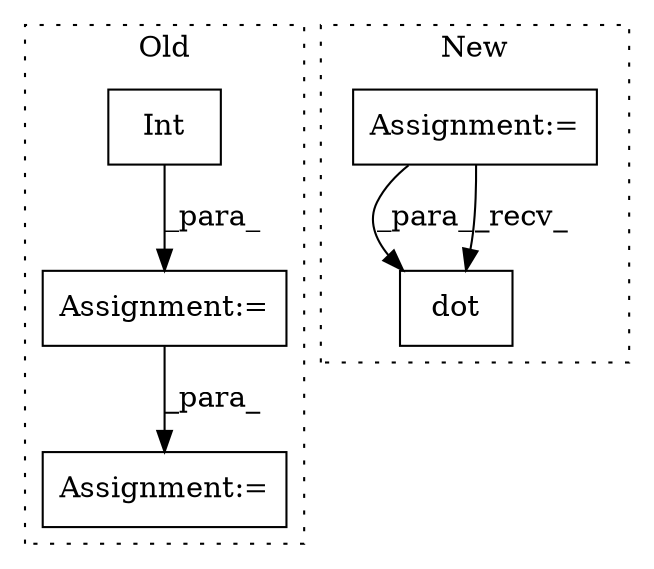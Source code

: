 digraph G {
subgraph cluster0 {
1 [label="Int" a="32" s="496,525" l="4,1" shape="box"];
3 [label="Assignment:=" a="7" s="710" l="1" shape="box"];
4 [label="Assignment:=" a="7" s="495" l="1" shape="box"];
label = "Old";
style="dotted";
}
subgraph cluster1 {
2 [label="dot" a="32" s="942,973" l="4,1" shape="box"];
5 [label="Assignment:=" a="7" s="609" l="1" shape="box"];
label = "New";
style="dotted";
}
1 -> 4 [label="_para_"];
4 -> 3 [label="_para_"];
5 -> 2 [label="_para_"];
5 -> 2 [label="_recv_"];
}